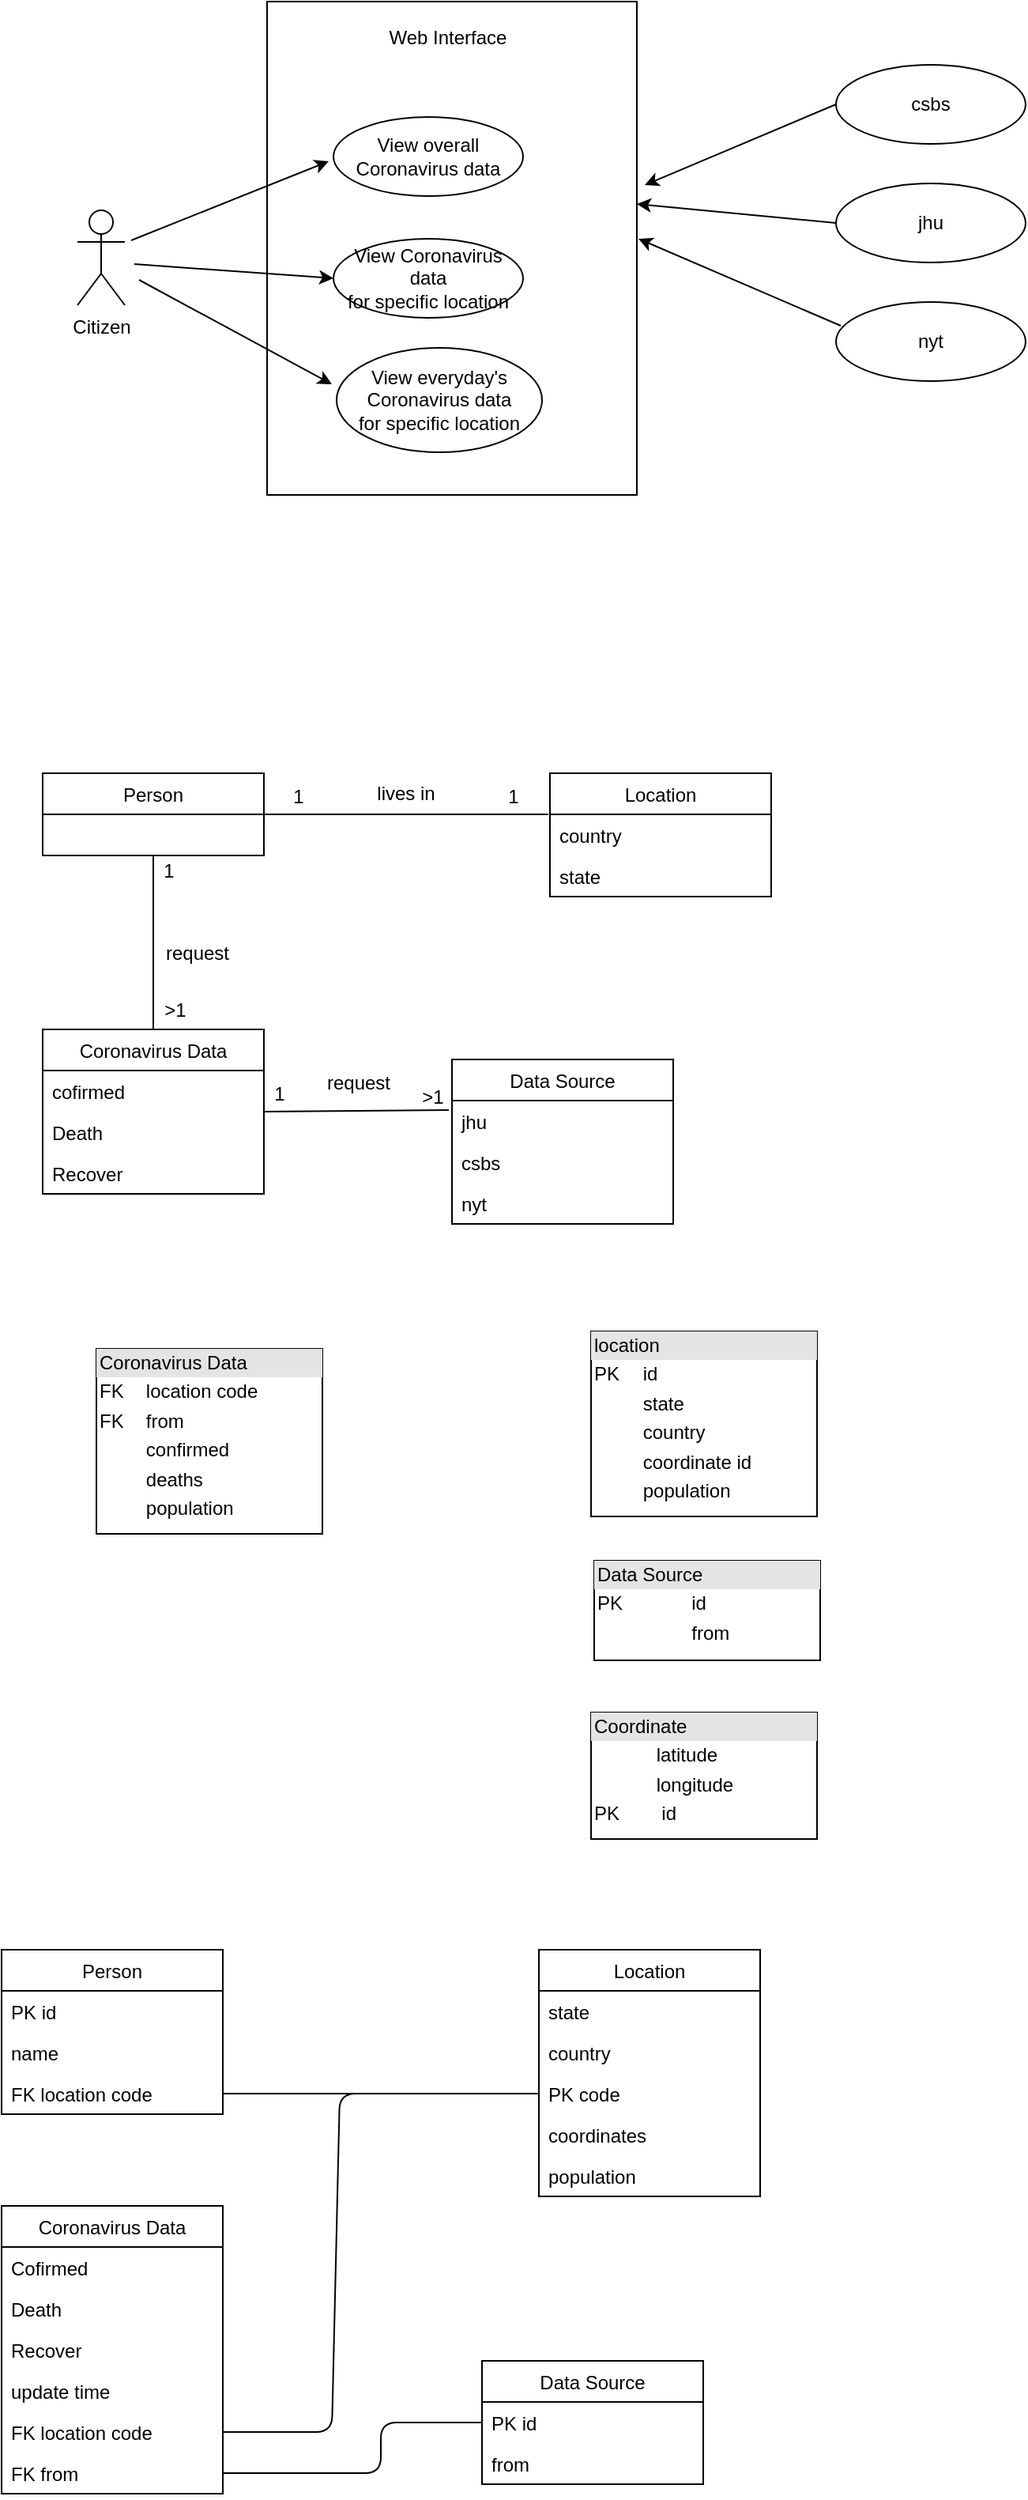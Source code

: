 <mxfile version="14.9.8" type="github">
  <diagram name="Page-1" id="b5b7bab2-c9e2-2cf4-8b2a-24fd1a2a6d21">
    <mxGraphModel dx="1186" dy="790" grid="0" gridSize="10" guides="1" tooltips="1" connect="1" arrows="1" fold="1" page="1" pageScale="1" pageWidth="827" pageHeight="1169" background="none" math="0" shadow="0">
      <root>
        <mxCell id="0" />
        <mxCell id="1" parent="0" />
        <mxCell id="Rek6x4QmJrhdKCj9iVsL-1" value="Citizen" style="shape=umlActor;verticalLabelPosition=bottom;verticalAlign=top;html=1;outlineConnect=0;" vertex="1" parent="1">
          <mxGeometry x="120" y="300" width="30" height="60" as="geometry" />
        </mxCell>
        <mxCell id="Rek6x4QmJrhdKCj9iVsL-7" value="jhu" style="ellipse;whiteSpace=wrap;html=1;" vertex="1" parent="1">
          <mxGeometry x="600" y="283" width="120" height="50" as="geometry" />
        </mxCell>
        <mxCell id="Rek6x4QmJrhdKCj9iVsL-10" value="" style="endArrow=classic;html=1;exitX=0;exitY=0.5;exitDx=0;exitDy=0;" edge="1" parent="1" source="Rek6x4QmJrhdKCj9iVsL-7">
          <mxGeometry width="50" height="50" relative="1" as="geometry">
            <mxPoint x="439" y="305.5" as="sourcePoint" />
            <mxPoint x="474" y="296" as="targetPoint" />
          </mxGeometry>
        </mxCell>
        <mxCell id="Rek6x4QmJrhdKCj9iVsL-13" value="csbs" style="ellipse;whiteSpace=wrap;html=1;" vertex="1" parent="1">
          <mxGeometry x="600" y="208" width="120" height="50" as="geometry" />
        </mxCell>
        <mxCell id="Rek6x4QmJrhdKCj9iVsL-14" value="nyt" style="ellipse;whiteSpace=wrap;html=1;" vertex="1" parent="1">
          <mxGeometry x="600" y="358" width="120" height="50" as="geometry" />
        </mxCell>
        <mxCell id="Rek6x4QmJrhdKCj9iVsL-15" value="" style="endArrow=classic;html=1;exitX=0;exitY=0.5;exitDx=0;exitDy=0;" edge="1" parent="1" source="Rek6x4QmJrhdKCj9iVsL-13">
          <mxGeometry width="50" height="50" relative="1" as="geometry">
            <mxPoint x="657" y="231" as="sourcePoint" />
            <mxPoint x="479" y="284" as="targetPoint" />
          </mxGeometry>
        </mxCell>
        <mxCell id="Rek6x4QmJrhdKCj9iVsL-16" value="" style="endArrow=classic;html=1;exitX=0.025;exitY=0.3;exitDx=0;exitDy=0;exitPerimeter=0;" edge="1" parent="1" source="Rek6x4QmJrhdKCj9iVsL-14">
          <mxGeometry width="50" height="50" relative="1" as="geometry">
            <mxPoint x="669" y="354" as="sourcePoint" />
            <mxPoint x="475" y="318" as="targetPoint" />
          </mxGeometry>
        </mxCell>
        <mxCell id="Rek6x4QmJrhdKCj9iVsL-26" value="" style="rounded=0;whiteSpace=wrap;html=1;" vertex="1" parent="1">
          <mxGeometry x="240" y="168" width="234" height="312" as="geometry" />
        </mxCell>
        <mxCell id="Rek6x4QmJrhdKCj9iVsL-17" value="View overall Coronavirus data" style="ellipse;whiteSpace=wrap;html=1;" vertex="1" parent="1">
          <mxGeometry x="282" y="241" width="120" height="50" as="geometry" />
        </mxCell>
        <mxCell id="Rek6x4QmJrhdKCj9iVsL-18" value="&lt;div&gt;View Coronavirus data&lt;/div&gt;&lt;div&gt;for specific location&lt;br&gt;&lt;/div&gt;" style="ellipse;whiteSpace=wrap;html=1;" vertex="1" parent="1">
          <mxGeometry x="282" y="318" width="120" height="50" as="geometry" />
        </mxCell>
        <mxCell id="Rek6x4QmJrhdKCj9iVsL-19" value="&lt;div&gt;View everyday&#39;s Coronavirus data&lt;/div&gt;&lt;div&gt;for specific location&lt;br&gt;&lt;/div&gt;" style="ellipse;whiteSpace=wrap;html=1;" vertex="1" parent="1">
          <mxGeometry x="284" y="387" width="130" height="66" as="geometry" />
        </mxCell>
        <mxCell id="Rek6x4QmJrhdKCj9iVsL-20" value="" style="endArrow=classic;html=1;" edge="1" parent="1">
          <mxGeometry width="50" height="50" relative="1" as="geometry">
            <mxPoint x="154" y="319" as="sourcePoint" />
            <mxPoint x="279" y="269" as="targetPoint" />
          </mxGeometry>
        </mxCell>
        <mxCell id="Rek6x4QmJrhdKCj9iVsL-21" value="" style="endArrow=classic;html=1;entryX=0;entryY=0.5;entryDx=0;entryDy=0;" edge="1" parent="1" target="Rek6x4QmJrhdKCj9iVsL-18">
          <mxGeometry width="50" height="50" relative="1" as="geometry">
            <mxPoint x="156" y="334" as="sourcePoint" />
            <mxPoint x="206" y="342" as="targetPoint" />
          </mxGeometry>
        </mxCell>
        <mxCell id="Rek6x4QmJrhdKCj9iVsL-22" value="" style="endArrow=classic;html=1;" edge="1" parent="1">
          <mxGeometry width="50" height="50" relative="1" as="geometry">
            <mxPoint x="159" y="344" as="sourcePoint" />
            <mxPoint x="281" y="410" as="targetPoint" />
          </mxGeometry>
        </mxCell>
        <mxCell id="Rek6x4QmJrhdKCj9iVsL-25" value="Web Interface" style="text;html=1;strokeColor=none;fillColor=none;align=center;verticalAlign=middle;whiteSpace=wrap;rounded=0;" vertex="1" parent="1">
          <mxGeometry x="303" y="181" width="103" height="20" as="geometry" />
        </mxCell>
        <mxCell id="Rek6x4QmJrhdKCj9iVsL-29" value="Person" style="swimlane;fontStyle=0;childLayout=stackLayout;horizontal=1;startSize=26;horizontalStack=0;resizeParent=1;resizeParentMax=0;resizeLast=0;collapsible=1;marginBottom=0;" vertex="1" parent="1">
          <mxGeometry x="98" y="656" width="140" height="52" as="geometry" />
        </mxCell>
        <mxCell id="Rek6x4QmJrhdKCj9iVsL-33" value="Location" style="swimlane;fontStyle=0;childLayout=stackLayout;horizontal=1;startSize=26;horizontalStack=0;resizeParent=1;resizeParentMax=0;resizeLast=0;collapsible=1;marginBottom=0;" vertex="1" parent="1">
          <mxGeometry x="419" y="656" width="140" height="78" as="geometry" />
        </mxCell>
        <mxCell id="Rek6x4QmJrhdKCj9iVsL-34" value="country" style="text;strokeColor=none;fillColor=none;align=left;verticalAlign=top;spacingLeft=4;spacingRight=4;overflow=hidden;rotatable=0;points=[[0,0.5],[1,0.5]];portConstraint=eastwest;" vertex="1" parent="Rek6x4QmJrhdKCj9iVsL-33">
          <mxGeometry y="26" width="140" height="26" as="geometry" />
        </mxCell>
        <mxCell id="Rek6x4QmJrhdKCj9iVsL-59" value="state" style="text;strokeColor=none;fillColor=none;align=left;verticalAlign=top;spacingLeft=4;spacingRight=4;overflow=hidden;rotatable=0;points=[[0,0.5],[1,0.5]];portConstraint=eastwest;" vertex="1" parent="Rek6x4QmJrhdKCj9iVsL-33">
          <mxGeometry y="52" width="140" height="26" as="geometry" />
        </mxCell>
        <mxCell id="Rek6x4QmJrhdKCj9iVsL-38" value="" style="endArrow=none;html=1;exitX=1;exitY=0.5;exitDx=0;exitDy=0;" edge="1" parent="1" source="Rek6x4QmJrhdKCj9iVsL-29">
          <mxGeometry width="50" height="50" relative="1" as="geometry">
            <mxPoint x="281" y="715" as="sourcePoint" />
            <mxPoint x="418" y="682" as="targetPoint" />
          </mxGeometry>
        </mxCell>
        <mxCell id="Rek6x4QmJrhdKCj9iVsL-39" value="Coronavirus Data" style="swimlane;fontStyle=0;childLayout=stackLayout;horizontal=1;startSize=26;horizontalStack=0;resizeParent=1;resizeParentMax=0;resizeLast=0;collapsible=1;marginBottom=0;" vertex="1" parent="1">
          <mxGeometry x="98" y="818" width="140" height="104" as="geometry" />
        </mxCell>
        <mxCell id="Rek6x4QmJrhdKCj9iVsL-40" value="cofirmed" style="text;strokeColor=none;fillColor=none;align=left;verticalAlign=top;spacingLeft=4;spacingRight=4;overflow=hidden;rotatable=0;points=[[0,0.5],[1,0.5]];portConstraint=eastwest;" vertex="1" parent="Rek6x4QmJrhdKCj9iVsL-39">
          <mxGeometry y="26" width="140" height="26" as="geometry" />
        </mxCell>
        <mxCell id="Rek6x4QmJrhdKCj9iVsL-41" value="Death" style="text;strokeColor=none;fillColor=none;align=left;verticalAlign=top;spacingLeft=4;spacingRight=4;overflow=hidden;rotatable=0;points=[[0,0.5],[1,0.5]];portConstraint=eastwest;" vertex="1" parent="Rek6x4QmJrhdKCj9iVsL-39">
          <mxGeometry y="52" width="140" height="26" as="geometry" />
        </mxCell>
        <mxCell id="Rek6x4QmJrhdKCj9iVsL-42" value="Recover" style="text;strokeColor=none;fillColor=none;align=left;verticalAlign=top;spacingLeft=4;spacingRight=4;overflow=hidden;rotatable=0;points=[[0,0.5],[1,0.5]];portConstraint=eastwest;" vertex="1" parent="Rek6x4QmJrhdKCj9iVsL-39">
          <mxGeometry y="78" width="140" height="26" as="geometry" />
        </mxCell>
        <mxCell id="Rek6x4QmJrhdKCj9iVsL-43" value="Data Source" style="swimlane;fontStyle=0;childLayout=stackLayout;horizontal=1;startSize=26;horizontalStack=0;resizeParent=1;resizeParentMax=0;resizeLast=0;collapsible=1;marginBottom=0;" vertex="1" parent="1">
          <mxGeometry x="357" y="837" width="140" height="104" as="geometry" />
        </mxCell>
        <mxCell id="Rek6x4QmJrhdKCj9iVsL-61" value="jhu" style="text;strokeColor=none;fillColor=none;align=left;verticalAlign=top;spacingLeft=4;spacingRight=4;overflow=hidden;rotatable=0;points=[[0,0.5],[1,0.5]];portConstraint=eastwest;" vertex="1" parent="Rek6x4QmJrhdKCj9iVsL-43">
          <mxGeometry y="26" width="140" height="26" as="geometry" />
        </mxCell>
        <mxCell id="Rek6x4QmJrhdKCj9iVsL-62" value="csbs" style="text;strokeColor=none;fillColor=none;align=left;verticalAlign=top;spacingLeft=4;spacingRight=4;overflow=hidden;rotatable=0;points=[[0,0.5],[1,0.5]];portConstraint=eastwest;" vertex="1" parent="Rek6x4QmJrhdKCj9iVsL-43">
          <mxGeometry y="52" width="140" height="26" as="geometry" />
        </mxCell>
        <mxCell id="Rek6x4QmJrhdKCj9iVsL-63" value="nyt" style="text;strokeColor=none;fillColor=none;align=left;verticalAlign=top;spacingLeft=4;spacingRight=4;overflow=hidden;rotatable=0;points=[[0,0.5],[1,0.5]];portConstraint=eastwest;" vertex="1" parent="Rek6x4QmJrhdKCj9iVsL-43">
          <mxGeometry y="78" width="140" height="26" as="geometry" />
        </mxCell>
        <mxCell id="Rek6x4QmJrhdKCj9iVsL-48" value="" style="endArrow=none;html=1;entryX=0.5;entryY=1;entryDx=0;entryDy=0;" edge="1" parent="1" source="Rek6x4QmJrhdKCj9iVsL-39" target="Rek6x4QmJrhdKCj9iVsL-29">
          <mxGeometry width="50" height="50" relative="1" as="geometry">
            <mxPoint x="428" y="1002" as="sourcePoint" />
            <mxPoint x="478" y="952" as="targetPoint" />
          </mxGeometry>
        </mxCell>
        <mxCell id="Rek6x4QmJrhdKCj9iVsL-49" value="lives in" style="text;html=1;strokeColor=none;fillColor=none;align=center;verticalAlign=middle;whiteSpace=wrap;rounded=0;" vertex="1" parent="1">
          <mxGeometry x="308" y="659" width="40" height="20" as="geometry" />
        </mxCell>
        <mxCell id="Rek6x4QmJrhdKCj9iVsL-50" value="request" style="text;html=1;strokeColor=none;fillColor=none;align=center;verticalAlign=middle;whiteSpace=wrap;rounded=0;" vertex="1" parent="1">
          <mxGeometry x="176" y="760" width="40" height="20" as="geometry" />
        </mxCell>
        <mxCell id="Rek6x4QmJrhdKCj9iVsL-51" value="" style="endArrow=none;html=1;entryX=1;entryY=0.5;entryDx=0;entryDy=0;" edge="1" parent="1" target="Rek6x4QmJrhdKCj9iVsL-39">
          <mxGeometry width="50" height="50" relative="1" as="geometry">
            <mxPoint x="355" y="869" as="sourcePoint" />
            <mxPoint x="178" y="718" as="targetPoint" />
          </mxGeometry>
        </mxCell>
        <mxCell id="Rek6x4QmJrhdKCj9iVsL-52" value="request" style="text;html=1;strokeColor=none;fillColor=none;align=center;verticalAlign=middle;whiteSpace=wrap;rounded=0;" vertex="1" parent="1">
          <mxGeometry x="278" y="842" width="40" height="20" as="geometry" />
        </mxCell>
        <mxCell id="Rek6x4QmJrhdKCj9iVsL-53" value="1" style="text;html=1;strokeColor=none;fillColor=none;align=center;verticalAlign=middle;whiteSpace=wrap;rounded=0;" vertex="1" parent="1">
          <mxGeometry x="158" y="708" width="40" height="20" as="geometry" />
        </mxCell>
        <mxCell id="Rek6x4QmJrhdKCj9iVsL-54" value="&amp;gt;1" style="text;html=1;strokeColor=none;fillColor=none;align=center;verticalAlign=middle;whiteSpace=wrap;rounded=0;" vertex="1" parent="1">
          <mxGeometry x="162" y="796" width="40" height="20" as="geometry" />
        </mxCell>
        <mxCell id="Rek6x4QmJrhdKCj9iVsL-55" value="1" style="text;html=1;strokeColor=none;fillColor=none;align=center;verticalAlign=middle;whiteSpace=wrap;rounded=0;" vertex="1" parent="1">
          <mxGeometry x="376" y="661" width="40" height="20" as="geometry" />
        </mxCell>
        <mxCell id="Rek6x4QmJrhdKCj9iVsL-56" value="1" style="text;html=1;strokeColor=none;fillColor=none;align=center;verticalAlign=middle;whiteSpace=wrap;rounded=0;" vertex="1" parent="1">
          <mxGeometry x="240" y="661" width="40" height="20" as="geometry" />
        </mxCell>
        <mxCell id="Rek6x4QmJrhdKCj9iVsL-57" value="1" style="text;html=1;strokeColor=none;fillColor=none;align=center;verticalAlign=middle;whiteSpace=wrap;rounded=0;" vertex="1" parent="1">
          <mxGeometry x="228" y="849" width="40" height="20" as="geometry" />
        </mxCell>
        <mxCell id="Rek6x4QmJrhdKCj9iVsL-58" value="&amp;gt;1" style="text;html=1;strokeColor=none;fillColor=none;align=center;verticalAlign=middle;whiteSpace=wrap;rounded=0;" vertex="1" parent="1">
          <mxGeometry x="325" y="851" width="40" height="20" as="geometry" />
        </mxCell>
        <mxCell id="Rek6x4QmJrhdKCj9iVsL-89" value="Person" style="swimlane;fontStyle=0;childLayout=stackLayout;horizontal=1;startSize=26;horizontalStack=0;resizeParent=1;resizeParentMax=0;resizeLast=0;collapsible=1;marginBottom=0;" vertex="1" parent="1">
          <mxGeometry x="72" y="1400" width="140" height="104" as="geometry" />
        </mxCell>
        <mxCell id="Rek6x4QmJrhdKCj9iVsL-120" value="PK id" style="text;strokeColor=none;fillColor=none;align=left;verticalAlign=top;spacingLeft=4;spacingRight=4;overflow=hidden;rotatable=0;points=[[0,0.5],[1,0.5]];portConstraint=eastwest;" vertex="1" parent="Rek6x4QmJrhdKCj9iVsL-89">
          <mxGeometry y="26" width="140" height="26" as="geometry" />
        </mxCell>
        <mxCell id="Rek6x4QmJrhdKCj9iVsL-121" value="name" style="text;strokeColor=none;fillColor=none;align=left;verticalAlign=top;spacingLeft=4;spacingRight=4;overflow=hidden;rotatable=0;points=[[0,0.5],[1,0.5]];portConstraint=eastwest;" vertex="1" parent="Rek6x4QmJrhdKCj9iVsL-89">
          <mxGeometry y="52" width="140" height="26" as="geometry" />
        </mxCell>
        <mxCell id="Rek6x4QmJrhdKCj9iVsL-131" value="FK location code" style="text;strokeColor=none;fillColor=none;align=left;verticalAlign=top;spacingLeft=4;spacingRight=4;overflow=hidden;rotatable=0;points=[[0,0.5],[1,0.5]];portConstraint=eastwest;" vertex="1" parent="Rek6x4QmJrhdKCj9iVsL-89">
          <mxGeometry y="78" width="140" height="26" as="geometry" />
        </mxCell>
        <mxCell id="Rek6x4QmJrhdKCj9iVsL-90" value="Location" style="swimlane;fontStyle=0;childLayout=stackLayout;horizontal=1;startSize=26;horizontalStack=0;resizeParent=1;resizeParentMax=0;resizeLast=0;collapsible=1;marginBottom=0;" vertex="1" parent="1">
          <mxGeometry x="412" y="1400" width="140" height="156" as="geometry" />
        </mxCell>
        <mxCell id="Rek6x4QmJrhdKCj9iVsL-92" value="state" style="text;strokeColor=none;fillColor=none;align=left;verticalAlign=top;spacingLeft=4;spacingRight=4;overflow=hidden;rotatable=0;points=[[0,0.5],[1,0.5]];portConstraint=eastwest;" vertex="1" parent="Rek6x4QmJrhdKCj9iVsL-90">
          <mxGeometry y="26" width="140" height="26" as="geometry" />
        </mxCell>
        <mxCell id="Rek6x4QmJrhdKCj9iVsL-113" value="country" style="text;strokeColor=none;fillColor=none;align=left;verticalAlign=top;spacingLeft=4;spacingRight=4;overflow=hidden;rotatable=0;points=[[0,0.5],[1,0.5]];portConstraint=eastwest;" vertex="1" parent="Rek6x4QmJrhdKCj9iVsL-90">
          <mxGeometry y="52" width="140" height="26" as="geometry" />
        </mxCell>
        <mxCell id="Rek6x4QmJrhdKCj9iVsL-114" value="PK code" style="text;strokeColor=none;fillColor=none;align=left;verticalAlign=top;spacingLeft=4;spacingRight=4;overflow=hidden;rotatable=0;points=[[0,0.5],[1,0.5]];portConstraint=eastwest;" vertex="1" parent="Rek6x4QmJrhdKCj9iVsL-90">
          <mxGeometry y="78" width="140" height="26" as="geometry" />
        </mxCell>
        <mxCell id="Rek6x4QmJrhdKCj9iVsL-115" value="coordinates" style="text;strokeColor=none;fillColor=none;align=left;verticalAlign=top;spacingLeft=4;spacingRight=4;overflow=hidden;rotatable=0;points=[[0,0.5],[1,0.5]];portConstraint=eastwest;" vertex="1" parent="Rek6x4QmJrhdKCj9iVsL-90">
          <mxGeometry y="104" width="140" height="26" as="geometry" />
        </mxCell>
        <mxCell id="Rek6x4QmJrhdKCj9iVsL-116" value="population" style="text;strokeColor=none;fillColor=none;align=left;verticalAlign=top;spacingLeft=4;spacingRight=4;overflow=hidden;rotatable=0;points=[[0,0.5],[1,0.5]];portConstraint=eastwest;" vertex="1" parent="Rek6x4QmJrhdKCj9iVsL-90">
          <mxGeometry y="130" width="140" height="26" as="geometry" />
        </mxCell>
        <mxCell id="Rek6x4QmJrhdKCj9iVsL-94" value="Coronavirus Data" style="swimlane;fontStyle=0;childLayout=stackLayout;horizontal=1;startSize=26;horizontalStack=0;resizeParent=1;resizeParentMax=0;resizeLast=0;collapsible=1;marginBottom=0;" vertex="1" parent="1">
          <mxGeometry x="72" y="1562" width="140" height="182" as="geometry" />
        </mxCell>
        <mxCell id="Rek6x4QmJrhdKCj9iVsL-95" value="Cofirmed" style="text;strokeColor=none;fillColor=none;align=left;verticalAlign=top;spacingLeft=4;spacingRight=4;overflow=hidden;rotatable=0;points=[[0,0.5],[1,0.5]];portConstraint=eastwest;" vertex="1" parent="Rek6x4QmJrhdKCj9iVsL-94">
          <mxGeometry y="26" width="140" height="26" as="geometry" />
        </mxCell>
        <mxCell id="Rek6x4QmJrhdKCj9iVsL-96" value="Death" style="text;strokeColor=none;fillColor=none;align=left;verticalAlign=top;spacingLeft=4;spacingRight=4;overflow=hidden;rotatable=0;points=[[0,0.5],[1,0.5]];portConstraint=eastwest;" vertex="1" parent="Rek6x4QmJrhdKCj9iVsL-94">
          <mxGeometry y="52" width="140" height="26" as="geometry" />
        </mxCell>
        <mxCell id="Rek6x4QmJrhdKCj9iVsL-97" value="Recover" style="text;strokeColor=none;fillColor=none;align=left;verticalAlign=top;spacingLeft=4;spacingRight=4;overflow=hidden;rotatable=0;points=[[0,0.5],[1,0.5]];portConstraint=eastwest;" vertex="1" parent="Rek6x4QmJrhdKCj9iVsL-94">
          <mxGeometry y="78" width="140" height="26" as="geometry" />
        </mxCell>
        <mxCell id="Rek6x4QmJrhdKCj9iVsL-117" value="update time" style="text;strokeColor=none;fillColor=none;align=left;verticalAlign=top;spacingLeft=4;spacingRight=4;overflow=hidden;rotatable=0;points=[[0,0.5],[1,0.5]];portConstraint=eastwest;" vertex="1" parent="Rek6x4QmJrhdKCj9iVsL-94">
          <mxGeometry y="104" width="140" height="26" as="geometry" />
        </mxCell>
        <mxCell id="Rek6x4QmJrhdKCj9iVsL-118" value="FK location code" style="text;strokeColor=none;fillColor=none;align=left;verticalAlign=top;spacingLeft=4;spacingRight=4;overflow=hidden;rotatable=0;points=[[0,0.5],[1,0.5]];portConstraint=eastwest;" vertex="1" parent="Rek6x4QmJrhdKCj9iVsL-94">
          <mxGeometry y="130" width="140" height="26" as="geometry" />
        </mxCell>
        <mxCell id="Rek6x4QmJrhdKCj9iVsL-129" value="FK from" style="text;strokeColor=none;fillColor=none;align=left;verticalAlign=top;spacingLeft=4;spacingRight=4;overflow=hidden;rotatable=0;points=[[0,0.5],[1,0.5]];portConstraint=eastwest;" vertex="1" parent="Rek6x4QmJrhdKCj9iVsL-94">
          <mxGeometry y="156" width="140" height="26" as="geometry" />
        </mxCell>
        <mxCell id="Rek6x4QmJrhdKCj9iVsL-98" value="Data Source" style="swimlane;fontStyle=0;childLayout=stackLayout;horizontal=1;startSize=26;horizontalStack=0;resizeParent=1;resizeParentMax=0;resizeLast=0;collapsible=1;marginBottom=0;" vertex="1" parent="1">
          <mxGeometry x="376" y="1660" width="140" height="78" as="geometry" />
        </mxCell>
        <mxCell id="Rek6x4QmJrhdKCj9iVsL-99" value="PK id" style="text;strokeColor=none;fillColor=none;align=left;verticalAlign=top;spacingLeft=4;spacingRight=4;overflow=hidden;rotatable=0;points=[[0,0.5],[1,0.5]];portConstraint=eastwest;" vertex="1" parent="Rek6x4QmJrhdKCj9iVsL-98">
          <mxGeometry y="26" width="140" height="26" as="geometry" />
        </mxCell>
        <mxCell id="Rek6x4QmJrhdKCj9iVsL-100" value="from" style="text;strokeColor=none;fillColor=none;align=left;verticalAlign=top;spacingLeft=4;spacingRight=4;overflow=hidden;rotatable=0;points=[[0,0.5],[1,0.5]];portConstraint=eastwest;" vertex="1" parent="Rek6x4QmJrhdKCj9iVsL-98">
          <mxGeometry y="52" width="140" height="26" as="geometry" />
        </mxCell>
        <mxCell id="Rek6x4QmJrhdKCj9iVsL-130" value="" style="endArrow=none;html=1;exitX=1;exitY=0.5;exitDx=0;exitDy=0;entryX=0;entryY=0.5;entryDx=0;entryDy=0;" edge="1" parent="1" source="Rek6x4QmJrhdKCj9iVsL-118" target="Rek6x4QmJrhdKCj9iVsL-114">
          <mxGeometry width="50" height="50" relative="1" as="geometry">
            <mxPoint x="421" y="1527" as="sourcePoint" />
            <mxPoint x="471" y="1477" as="targetPoint" />
            <Array as="points">
              <mxPoint x="281" y="1705" />
              <mxPoint x="286" y="1491" />
            </Array>
          </mxGeometry>
        </mxCell>
        <mxCell id="Rek6x4QmJrhdKCj9iVsL-134" value="" style="endArrow=none;html=1;exitX=1;exitY=0.5;exitDx=0;exitDy=0;entryX=0;entryY=0.5;entryDx=0;entryDy=0;" edge="1" parent="1" source="Rek6x4QmJrhdKCj9iVsL-129" target="Rek6x4QmJrhdKCj9iVsL-99">
          <mxGeometry width="50" height="50" relative="1" as="geometry">
            <mxPoint x="240" y="1792" as="sourcePoint" />
            <mxPoint x="375" y="1674" as="targetPoint" />
            <Array as="points">
              <mxPoint x="312" y="1731" />
              <mxPoint x="312" y="1699" />
            </Array>
          </mxGeometry>
        </mxCell>
        <mxCell id="Rek6x4QmJrhdKCj9iVsL-135" value="" style="endArrow=none;html=1;exitX=1;exitY=0.5;exitDx=0;exitDy=0;" edge="1" parent="1" source="Rek6x4QmJrhdKCj9iVsL-131">
          <mxGeometry width="50" height="50" relative="1" as="geometry">
            <mxPoint x="421" y="1527" as="sourcePoint" />
            <mxPoint x="410" y="1491" as="targetPoint" />
          </mxGeometry>
        </mxCell>
        <mxCell id="Rek6x4QmJrhdKCj9iVsL-136" value="&lt;div style=&quot;box-sizing: border-box ; width: 100% ; background: #e4e4e4 ; padding: 2px&quot;&gt;location&lt;br&gt;&lt;/div&gt;&lt;table style=&quot;width: 100% ; font-size: 1em&quot; cellspacing=&quot;0&quot; cellpadding=&quot;2&quot;&gt;&lt;tbody&gt;&lt;tr&gt;&lt;td&gt;PK&lt;/td&gt;&lt;td&gt;id&lt;/td&gt;&lt;/tr&gt;&lt;tr&gt;&lt;td&gt;&lt;br&gt;&lt;/td&gt;&lt;td&gt;state&lt;/td&gt;&lt;/tr&gt;&lt;tr&gt;&lt;td&gt;&lt;br&gt;&lt;/td&gt;&lt;td&gt;country&lt;/td&gt;&lt;/tr&gt;&lt;tr&gt;&lt;td&gt;&lt;br&gt;&lt;/td&gt;&lt;td&gt;coordinate id&lt;br&gt;&lt;/td&gt;&lt;/tr&gt;&lt;tr&gt;&lt;td&gt;&lt;br&gt;&lt;/td&gt;&lt;td&gt;population&lt;br&gt;&lt;/td&gt;&lt;/tr&gt;&lt;/tbody&gt;&lt;/table&gt;" style="verticalAlign=top;align=left;overflow=fill;html=1;" vertex="1" parent="1">
          <mxGeometry x="445" y="1009" width="143" height="117" as="geometry" />
        </mxCell>
        <mxCell id="Rek6x4QmJrhdKCj9iVsL-140" value="&lt;div style=&quot;box-sizing: border-box ; width: 100% ; background: #e4e4e4 ; padding: 2px&quot;&gt;Data Source&lt;br&gt;&lt;/div&gt;&lt;table style=&quot;width: 100% ; font-size: 1em&quot; cellspacing=&quot;0&quot; cellpadding=&quot;2&quot;&gt;&lt;tbody&gt;&lt;tr&gt;&lt;td&gt;PK&lt;/td&gt;&lt;td&gt;id&lt;/td&gt;&lt;/tr&gt;&lt;tr&gt;&lt;td&gt;&lt;br&gt;&lt;/td&gt;&lt;td&gt;from&lt;/td&gt;&lt;/tr&gt;&lt;/tbody&gt;&lt;/table&gt;" style="verticalAlign=top;align=left;overflow=fill;html=1;" vertex="1" parent="1">
          <mxGeometry x="447" y="1154" width="143" height="63" as="geometry" />
        </mxCell>
        <mxCell id="Rek6x4QmJrhdKCj9iVsL-141" value="&lt;div style=&quot;box-sizing: border-box ; width: 100% ; background: #e4e4e4 ; padding: 2px&quot;&gt;Coronavirus Data&lt;/div&gt;&lt;table style=&quot;width: 100% ; font-size: 1em&quot; cellspacing=&quot;0&quot; cellpadding=&quot;2&quot;&gt;&lt;tbody&gt;&lt;tr&gt;&lt;td&gt;FK&lt;/td&gt;&lt;td&gt;location code&lt;br&gt;&lt;/td&gt;&lt;/tr&gt;&lt;tr&gt;&lt;td&gt;FK&lt;br&gt;&lt;/td&gt;&lt;td&gt;from&lt;/td&gt;&lt;/tr&gt;&lt;tr&gt;&lt;td&gt;&lt;br&gt;&lt;/td&gt;&lt;td&gt;confirmed&lt;/td&gt;&lt;/tr&gt;&lt;tr&gt;&lt;td&gt;&lt;br&gt;&lt;/td&gt;&lt;td&gt;deaths&lt;br&gt;&lt;/td&gt;&lt;/tr&gt;&lt;tr&gt;&lt;td&gt;&lt;br&gt;&lt;/td&gt;&lt;td&gt;population&lt;br&gt;&lt;/td&gt;&lt;/tr&gt;&lt;/tbody&gt;&lt;/table&gt;" style="verticalAlign=top;align=left;overflow=fill;html=1;" vertex="1" parent="1">
          <mxGeometry x="132" y="1020" width="143" height="117" as="geometry" />
        </mxCell>
        <mxCell id="Rek6x4QmJrhdKCj9iVsL-142" value="&lt;div style=&quot;box-sizing: border-box ; width: 100% ; background: #e4e4e4 ; padding: 2px&quot;&gt;Coordinate&lt;br&gt;&lt;/div&gt;&lt;table style=&quot;width: 100% ; font-size: 1em&quot; cellspacing=&quot;0&quot; cellpadding=&quot;2&quot;&gt;&lt;tbody&gt;&lt;tr&gt;&lt;td&gt;&lt;br&gt;&lt;/td&gt;&lt;td&gt;latitude&lt;/td&gt;&lt;/tr&gt;&lt;tr&gt;&lt;td&gt;&lt;br&gt;&lt;/td&gt;&lt;td&gt;longitude&lt;br&gt;&lt;/td&gt;&lt;/tr&gt;&lt;tr&gt;&lt;td&gt;PK&lt;br&gt;&lt;/td&gt;&lt;td&gt;&amp;nbsp;id&lt;br&gt;&lt;/td&gt;&lt;/tr&gt;&lt;tr&gt;&lt;td&gt;&lt;br&gt;&lt;/td&gt;&lt;td&gt;&lt;br&gt;&lt;/td&gt;&lt;/tr&gt;&lt;/tbody&gt;&lt;/table&gt;" style="verticalAlign=top;align=left;overflow=fill;html=1;" vertex="1" parent="1">
          <mxGeometry x="445" y="1250" width="143" height="80" as="geometry" />
        </mxCell>
      </root>
    </mxGraphModel>
  </diagram>
</mxfile>
